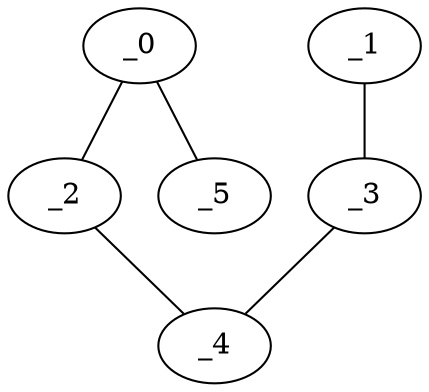 graph KP1_0030 {
	_0	 [x="0.73",
		y="2.87"];
	_2	 [x="0.867756",
		y="0.646063"];
	_0 -- _2;
	_5	 [x="0.305598",
		y="2.47621"];
	_0 -- _5;
	_1	 [x="1.53832",
		y="3.08887"];
	_3	 [x="0.392821",
		y="1.59506"];
	_1 -- _3;
	_4	 [x="2.52707",
		y="0.532266"];
	_2 -- _4;
	_3 -- _4;
}
